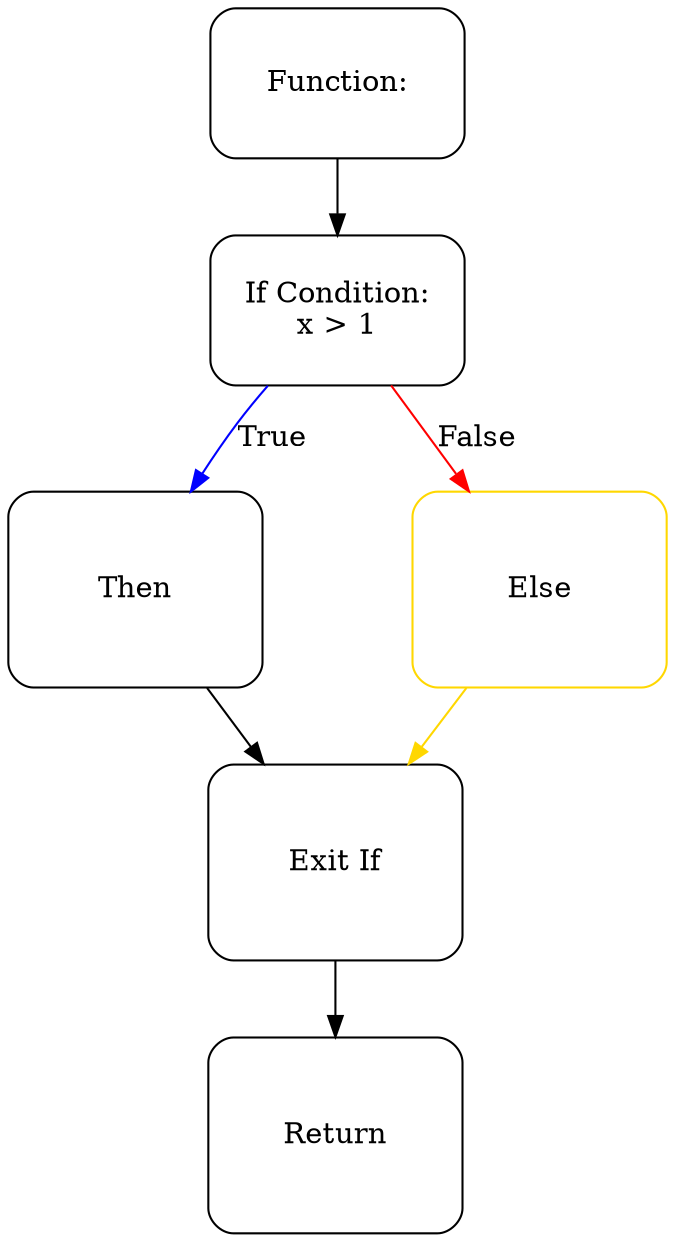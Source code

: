 digraph G {
splines=true
Node [shape=rectangle, style=rounded, fixedsize=true, height=1.3, width=1.7]
nodesep=1;
1 [height=1, label="Function:"]
1 [label="Function:"]
2 [height=1, label="If Condition:
x > 1"]
3 [label="Then"]
4 [label="Else", color="gold"]
5 [label="Exit If"]
6 [label="Return"]
1 -> 2
2 -> 3 [label="True", color="blue"]
2 -> 4 [label="False", color="red"]
3 -> 5
4 -> 5 [color="gold"]
5 -> 6
}